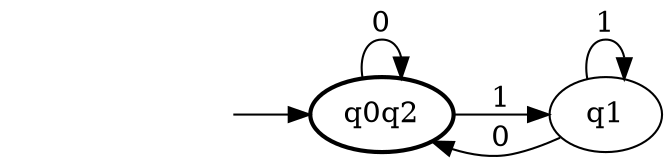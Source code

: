 digraph Respuesta  { rankdir=LR;
	_invisible [style="invis"];
	q0q2 [penwidth="2"];
	q1;
	_invisible -> q0q2 ;
	q0q2 -> q0q2 [label="0"];
	q0q2 -> q1 [label="1"];
	q1 -> q0q2 [label="0"];
	q1 -> q1 [label="1"];
}
